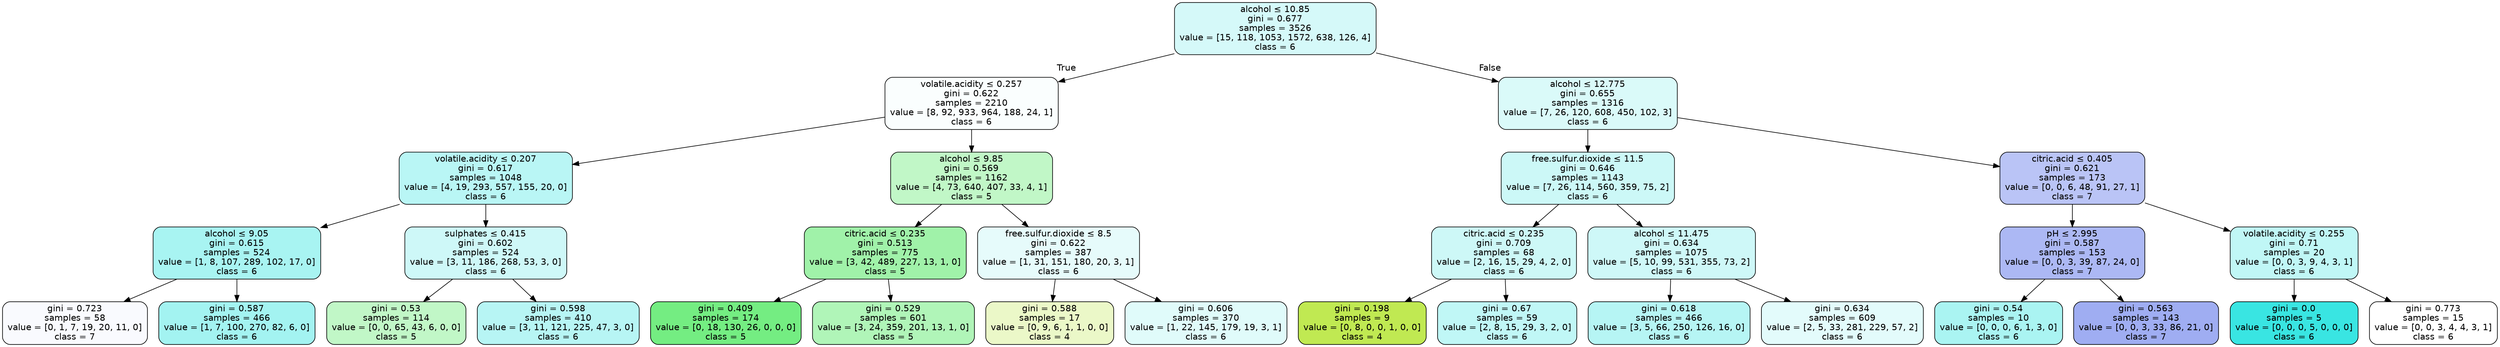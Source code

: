 digraph Tree {
node [shape=box, style="filled, rounded", color="black", fontname=helvetica] ;
edge [fontname=helvetica] ;
0 [label=<alcohol &le; 10.85<br/>gini = 0.677<br/>samples = 3526<br/>value = [15, 118, 1053, 1572, 638, 126, 4]<br/>class = 6>, fillcolor="#39e5e236"] ;
1 [label=<volatile.acidity &le; 0.257<br/>gini = 0.622<br/>samples = 2210<br/>value = [8, 92, 933, 964, 188, 24, 1]<br/>class = 6>, fillcolor="#39e5e206"] ;
0 -> 1 [labeldistance=2.5, labelangle=45, headlabel="True"] ;
2 [label=<volatile.acidity &le; 0.207<br/>gini = 0.617<br/>samples = 1048<br/>value = [4, 19, 293, 557, 155, 20, 0]<br/>class = 6>, fillcolor="#39e5e259"] ;
1 -> 2 ;
3 [label=<alcohol &le; 9.05<br/>gini = 0.615<br/>samples = 524<br/>value = [1, 8, 107, 289, 102, 17, 0]<br/>class = 6>, fillcolor="#39e5e26f"] ;
2 -> 3 ;
4 [label=<gini = 0.723<br/>samples = 58<br/>value = [0, 1, 7, 19, 20, 11, 0]<br/>class = 7>, fillcolor="#3956e507"] ;
3 -> 4 ;
5 [label=<gini = 0.587<br/>samples = 466<br/>value = [1, 7, 100, 270, 82, 6, 0]<br/>class = 6>, fillcolor="#39e5e276"] ;
3 -> 5 ;
6 [label=<sulphates &le; 0.415<br/>gini = 0.602<br/>samples = 524<br/>value = [3, 11, 186, 268, 53, 3, 0]<br/>class = 6>, fillcolor="#39e5e23e"] ;
2 -> 6 ;
7 [label=<gini = 0.53<br/>samples = 114<br/>value = [0, 0, 65, 43, 6, 0, 0]<br/>class = 5>, fillcolor="#39e54d4f"] ;
6 -> 7 ;
8 [label=<gini = 0.598<br/>samples = 410<br/>value = [3, 11, 121, 225, 47, 3, 0]<br/>class = 6>, fillcolor="#39e5e25c"] ;
6 -> 8 ;
9 [label=<alcohol &le; 9.85<br/>gini = 0.569<br/>samples = 1162<br/>value = [4, 73, 640, 407, 33, 4, 1]<br/>class = 5>, fillcolor="#39e54d4f"] ;
1 -> 9 ;
10 [label=<citric.acid &le; 0.235<br/>gini = 0.513<br/>samples = 775<br/>value = [3, 42, 489, 227, 13, 1, 0]<br/>class = 5>, fillcolor="#39e54d7a"] ;
9 -> 10 ;
11 [label=<gini = 0.409<br/>samples = 174<br/>value = [0, 18, 130, 26, 0, 0, 0]<br/>class = 5>, fillcolor="#39e54db3"] ;
10 -> 11 ;
12 [label=<gini = 0.529<br/>samples = 601<br/>value = [3, 24, 359, 201, 13, 1, 0]<br/>class = 5>, fillcolor="#39e54d65"] ;
10 -> 12 ;
13 [label=<free.sulfur.dioxide &le; 8.5<br/>gini = 0.622<br/>samples = 387<br/>value = [1, 31, 151, 180, 20, 3, 1]<br/>class = 6>, fillcolor="#39e5e21f"] ;
9 -> 13 ;
14 [label=<gini = 0.588<br/>samples = 17<br/>value = [0, 9, 6, 1, 1, 0, 0]<br/>class = 4>, fillcolor="#b7e53946"] ;
13 -> 14 ;
15 [label=<gini = 0.606<br/>samples = 370<br/>value = [1, 22, 145, 179, 19, 3, 1]<br/>class = 6>, fillcolor="#39e5e227"] ;
13 -> 15 ;
16 [label=<alcohol &le; 12.775<br/>gini = 0.655<br/>samples = 1316<br/>value = [7, 26, 120, 608, 450, 102, 3]<br/>class = 6>, fillcolor="#39e5e22f"] ;
0 -> 16 [labeldistance=2.5, labelangle=-45, headlabel="False"] ;
17 [label=<free.sulfur.dioxide &le; 11.5<br/>gini = 0.646<br/>samples = 1143<br/>value = [7, 26, 114, 560, 359, 75, 2]<br/>class = 6>, fillcolor="#39e5e241"] ;
16 -> 17 ;
18 [label=<citric.acid &le; 0.235<br/>gini = 0.709<br/>samples = 68<br/>value = [2, 16, 15, 29, 4, 2, 0]<br/>class = 6>, fillcolor="#39e5e240"] ;
17 -> 18 ;
19 [label=<gini = 0.198<br/>samples = 9<br/>value = [0, 8, 0, 0, 1, 0, 0]<br/>class = 4>, fillcolor="#b7e539df"] ;
18 -> 19 ;
20 [label=<gini = 0.67<br/>samples = 59<br/>value = [2, 8, 15, 29, 3, 2, 0]<br/>class = 6>, fillcolor="#39e5e251"] ;
18 -> 20 ;
21 [label=<alcohol &le; 11.475<br/>gini = 0.634<br/>samples = 1075<br/>value = [5, 10, 99, 531, 355, 73, 2]<br/>class = 6>, fillcolor="#39e5e23e"] ;
17 -> 21 ;
22 [label=<gini = 0.618<br/>samples = 466<br/>value = [3, 5, 66, 250, 126, 16, 0]<br/>class = 6>, fillcolor="#39e5e25d"] ;
21 -> 22 ;
23 [label=<gini = 0.634<br/>samples = 609<br/>value = [2, 5, 33, 281, 229, 57, 2]<br/>class = 6>, fillcolor="#39e5e223"] ;
21 -> 23 ;
24 [label=<citric.acid &le; 0.405<br/>gini = 0.621<br/>samples = 173<br/>value = [0, 0, 6, 48, 91, 27, 1]<br/>class = 7>, fillcolor="#3956e558"] ;
16 -> 24 ;
25 [label=<pH &le; 2.995<br/>gini = 0.587<br/>samples = 153<br/>value = [0, 0, 3, 39, 87, 24, 0]<br/>class = 7>, fillcolor="#3956e56b"] ;
24 -> 25 ;
26 [label=<gini = 0.54<br/>samples = 10<br/>value = [0, 0, 0, 6, 1, 3, 0]<br/>class = 6>, fillcolor="#39e5e26d"] ;
25 -> 26 ;
27 [label=<gini = 0.563<br/>samples = 143<br/>value = [0, 0, 3, 33, 86, 21, 0]<br/>class = 7>, fillcolor="#3956e57b"] ;
25 -> 27 ;
28 [label=<volatile.acidity &le; 0.255<br/>gini = 0.71<br/>samples = 20<br/>value = [0, 0, 3, 9, 4, 3, 1]<br/>class = 6>, fillcolor="#39e5e250"] ;
24 -> 28 ;
29 [label=<gini = 0.0<br/>samples = 5<br/>value = [0, 0, 0, 5, 0, 0, 0]<br/>class = 6>, fillcolor="#39e5e2ff"] ;
28 -> 29 ;
30 [label=<gini = 0.773<br/>samples = 15<br/>value = [0, 0, 3, 4, 4, 3, 1]<br/>class = 6>, fillcolor="#39e5e200"] ;
28 -> 30 ;
}